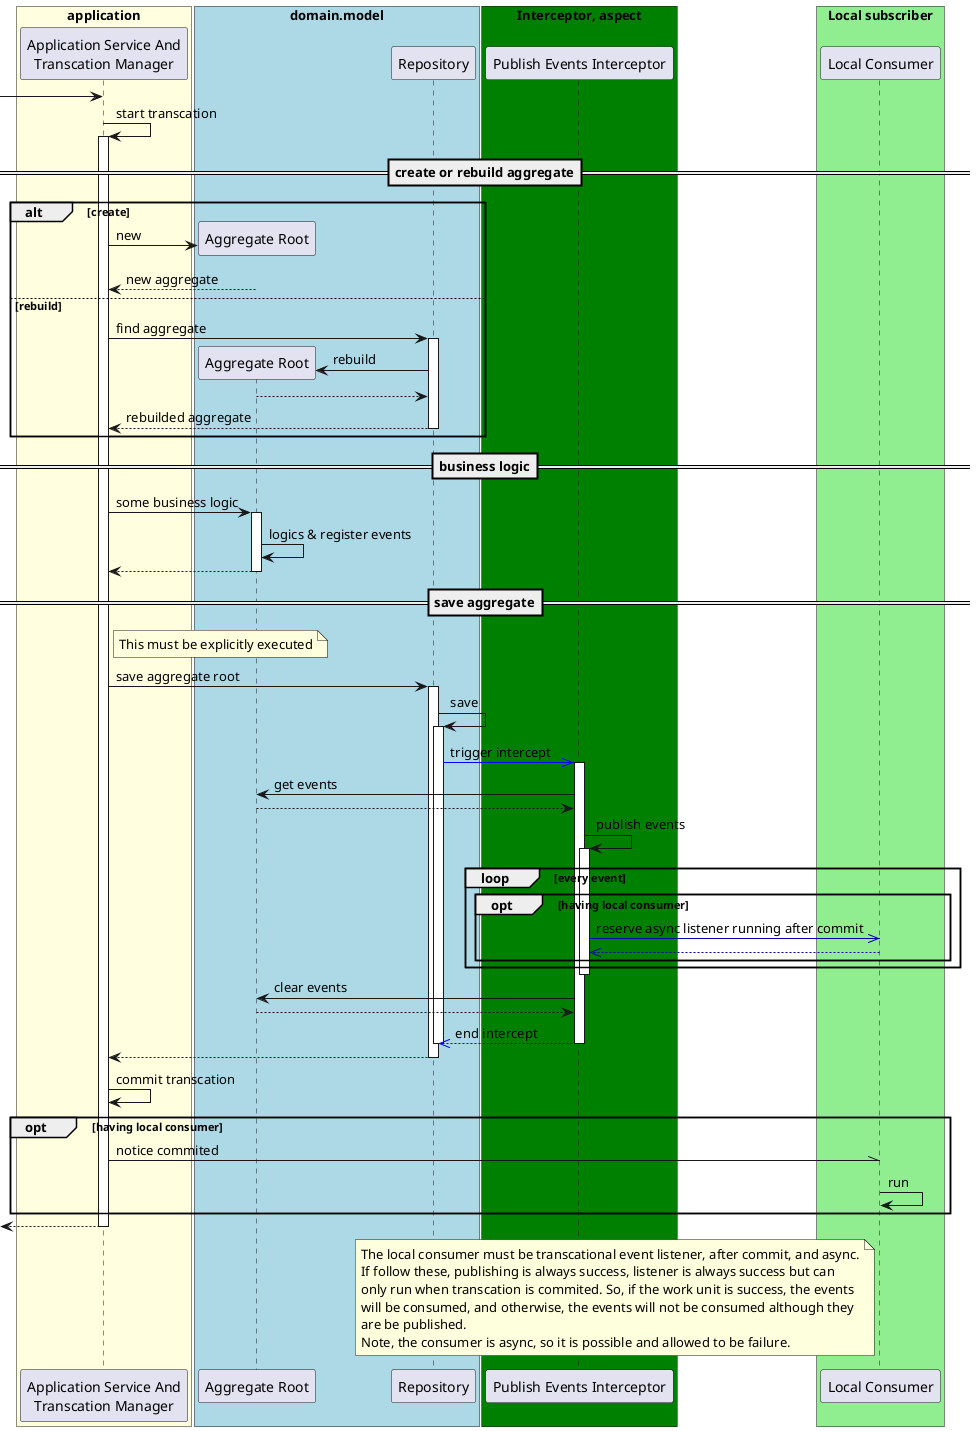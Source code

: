 @startuml 1
box "application" #LightYellow
    participant app as "Application Service And\nTranscation Manager"
end box

box "domain.model" #LightBlue
    participant ar as "Aggregate Root"
    participant repo as "Repository"
end box
box "Interceptor, aspect"  #Green
    participant publish as "Publish Events Interceptor"
end box
box "Local subscriber" #LightGreen
    participant localConsumer as "Local Consumer"
end box


[-> app
app -> app: start transcation
activate app
    ==create or rebuild aggregate==
    alt create 
        create ar
        app -> ar: new
        ar --> app: new aggregate
    else rebuild
        app -> repo: find aggregate
        activate repo
            create ar
            repo -> ar : rebuild
            ar --> repo
            repo --> app: rebuilded aggregate
        deactivate repo
    end
    

    ==business logic==
    app -> ar : some business logic
    activate ar
        ar -> ar : logics & register events
        ar --> app
    deactivate ar

    ==save aggregate==
    note right app: This must be explicitly executed
    app -> repo: save aggregate root
    activate repo
        repo -> repo: save
        activate repo
            repo -[#Blue]>> publish: trigger intercept
            activate publish
                publish -> ar: get events
                ar --> publish
                publish -> publish: publish events
                activate publish
                    loop every event
                        opt having local consumer
                            publish -[#0000AA]>> localConsumer: reserve async listener running after commit
                            localConsumer -[#0000AA]->> publish
                        end
                    end loop
                deactivate publish
                publish -> ar: clear events
                ar --> publish
                publish -[#Blue]->> repo: end intercept
            deactivate publish
        deactivate repo
        repo --> app
    deactivate repo

    app -> app: commit transcation
    opt having local consumer
        app -\\ localConsumer : notice commited
        localConsumer -> localConsumer: run
    end
    
    [<-- app
deactivate app
note left localConsumer
    The local consumer must be transcational event listener, after commit, and async.
    If follow these, publishing is always success, listener is always success but can 
    only run when transcation is commited. So, if the work unit is success, the events
    will be consumed, and otherwise, the events will not be consumed although they 
    are be published.
    Note, the consumer is async, so it is possible and allowed to be failure.
end note


@enduml